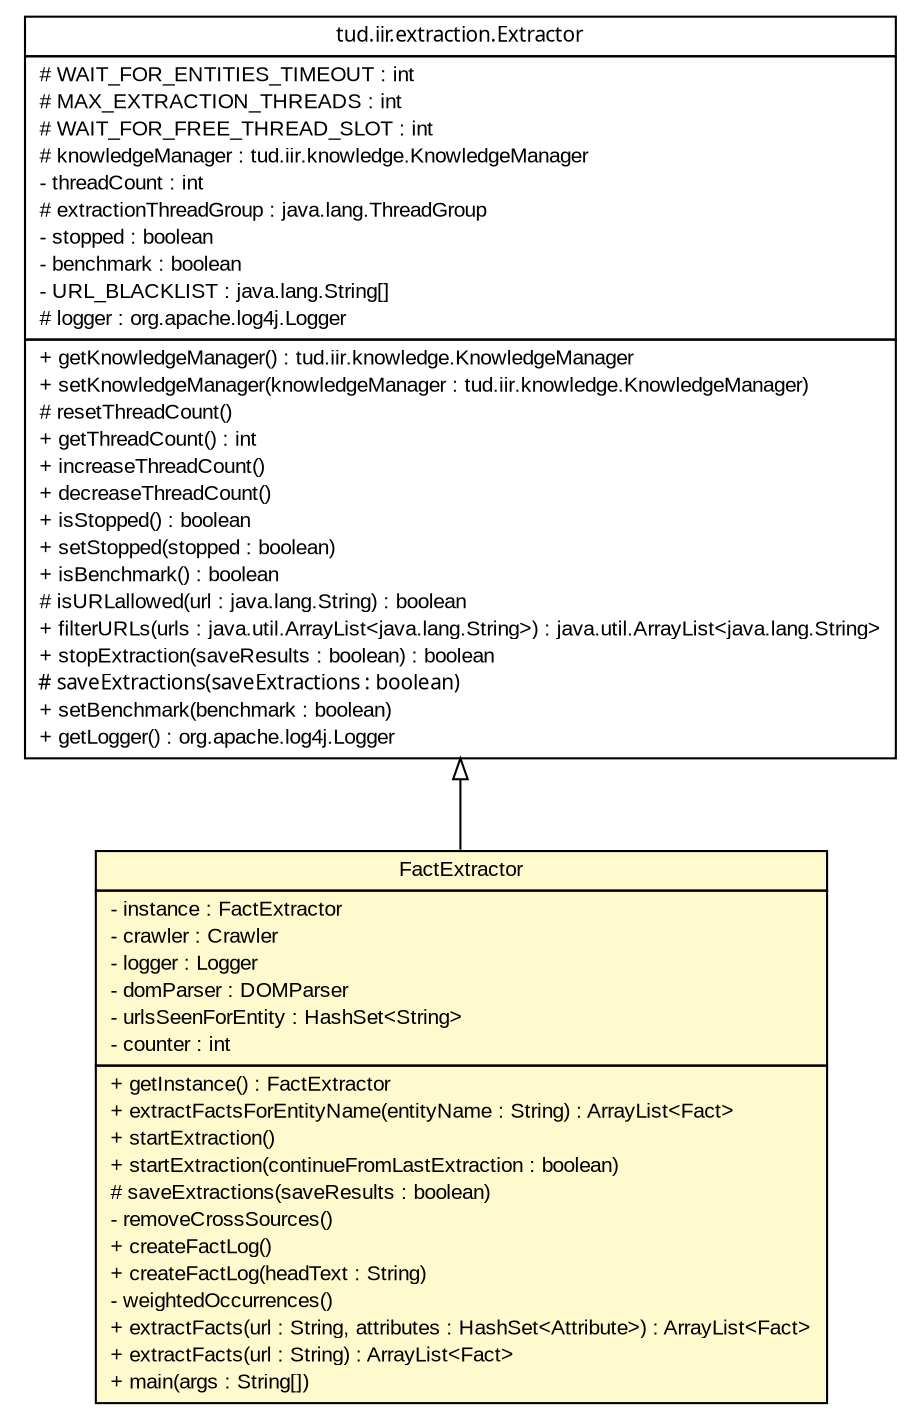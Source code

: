 #!/usr/local/bin/dot
#
# Class diagram 
# Generated by UMLGraph version 5.2 (http://www.umlgraph.org/)
#

digraph G {
	edge [fontname="arial",fontsize=10,labelfontname="arial",labelfontsize=10];
	node [fontname="arial",fontsize=10,shape=plaintext];
	nodesep=0.25;
	ranksep=0.5;
	// tud.iir.extraction.Extractor
	c28458 [label=<<table title="tud.iir.extraction.Extractor" border="0" cellborder="1" cellspacing="0" cellpadding="2" port="p" href="../Extractor.html">
		<tr><td><table border="0" cellspacing="0" cellpadding="1">
<tr><td align="center" balign="center"><font face="ariali"> tud.iir.extraction.Extractor </font></td></tr>
		</table></td></tr>
		<tr><td><table border="0" cellspacing="0" cellpadding="1">
<tr><td align="left" balign="left"> # WAIT_FOR_ENTITIES_TIMEOUT : int </td></tr>
<tr><td align="left" balign="left"> # MAX_EXTRACTION_THREADS : int </td></tr>
<tr><td align="left" balign="left"> # WAIT_FOR_FREE_THREAD_SLOT : int </td></tr>
<tr><td align="left" balign="left"> # knowledgeManager : tud.iir.knowledge.KnowledgeManager </td></tr>
<tr><td align="left" balign="left"> - threadCount : int </td></tr>
<tr><td align="left" balign="left"> # extractionThreadGroup : java.lang.ThreadGroup </td></tr>
<tr><td align="left" balign="left"> - stopped : boolean </td></tr>
<tr><td align="left" balign="left"> - benchmark : boolean </td></tr>
<tr><td align="left" balign="left"> - URL_BLACKLIST : java.lang.String[] </td></tr>
<tr><td align="left" balign="left"> # logger : org.apache.log4j.Logger </td></tr>
		</table></td></tr>
		<tr><td><table border="0" cellspacing="0" cellpadding="1">
<tr><td align="left" balign="left"> + getKnowledgeManager() : tud.iir.knowledge.KnowledgeManager </td></tr>
<tr><td align="left" balign="left"> + setKnowledgeManager(knowledgeManager : tud.iir.knowledge.KnowledgeManager) </td></tr>
<tr><td align="left" balign="left"> # resetThreadCount() </td></tr>
<tr><td align="left" balign="left"> + getThreadCount() : int </td></tr>
<tr><td align="left" balign="left"> + increaseThreadCount() </td></tr>
<tr><td align="left" balign="left"> + decreaseThreadCount() </td></tr>
<tr><td align="left" balign="left"> + isStopped() : boolean </td></tr>
<tr><td align="left" balign="left"> + setStopped(stopped : boolean) </td></tr>
<tr><td align="left" balign="left"> + isBenchmark() : boolean </td></tr>
<tr><td align="left" balign="left"> # isURLallowed(url : java.lang.String) : boolean </td></tr>
<tr><td align="left" balign="left"> + filterURLs(urls : java.util.ArrayList&lt;java.lang.String&gt;) : java.util.ArrayList&lt;java.lang.String&gt; </td></tr>
<tr><td align="left" balign="left"> + stopExtraction(saveResults : boolean) : boolean </td></tr>
<tr><td align="left" balign="left"><font face="ariali" point-size="10.0"> # saveExtractions(saveExtractions : boolean) </font></td></tr>
<tr><td align="left" balign="left"> + setBenchmark(benchmark : boolean) </td></tr>
<tr><td align="left" balign="left"> + getLogger() : org.apache.log4j.Logger </td></tr>
		</table></td></tr>
		</table>>, fontname="arial", fontcolor="black", fontsize=10.0];
	// tud.iir.extraction.fact.FactExtractor
	c28491 [label=<<table title="tud.iir.extraction.fact.FactExtractor" border="0" cellborder="1" cellspacing="0" cellpadding="2" port="p" bgcolor="lemonChiffon" href="./FactExtractor.html">
		<tr><td><table border="0" cellspacing="0" cellpadding="1">
<tr><td align="center" balign="center"> FactExtractor </td></tr>
		</table></td></tr>
		<tr><td><table border="0" cellspacing="0" cellpadding="1">
<tr><td align="left" balign="left"> - instance : FactExtractor </td></tr>
<tr><td align="left" balign="left"> - crawler : Crawler </td></tr>
<tr><td align="left" balign="left"> - logger : Logger </td></tr>
<tr><td align="left" balign="left"> - domParser : DOMParser </td></tr>
<tr><td align="left" balign="left"> - urlsSeenForEntity : HashSet&lt;String&gt; </td></tr>
<tr><td align="left" balign="left"> - counter : int </td></tr>
		</table></td></tr>
		<tr><td><table border="0" cellspacing="0" cellpadding="1">
<tr><td align="left" balign="left"> + getInstance() : FactExtractor </td></tr>
<tr><td align="left" balign="left"> + extractFactsForEntityName(entityName : String) : ArrayList&lt;Fact&gt; </td></tr>
<tr><td align="left" balign="left"> + startExtraction() </td></tr>
<tr><td align="left" balign="left"> + startExtraction(continueFromLastExtraction : boolean) </td></tr>
<tr><td align="left" balign="left"> # saveExtractions(saveResults : boolean) </td></tr>
<tr><td align="left" balign="left"> - removeCrossSources() </td></tr>
<tr><td align="left" balign="left"> + createFactLog() </td></tr>
<tr><td align="left" balign="left"> + createFactLog(headText : String) </td></tr>
<tr><td align="left" balign="left"> - weightedOccurrences() </td></tr>
<tr><td align="left" balign="left"> + extractFacts(url : String, attributes : HashSet&lt;Attribute&gt;) : ArrayList&lt;Fact&gt; </td></tr>
<tr><td align="left" balign="left"> + extractFacts(url : String) : ArrayList&lt;Fact&gt; </td></tr>
<tr><td align="left" balign="left"> + main(args : String[]) </td></tr>
		</table></td></tr>
		</table>>, fontname="arial", fontcolor="black", fontsize=10.0];
	//tud.iir.extraction.fact.FactExtractor extends tud.iir.extraction.Extractor
	c28458:p -> c28491:p [dir=back,arrowtail=empty];
}

